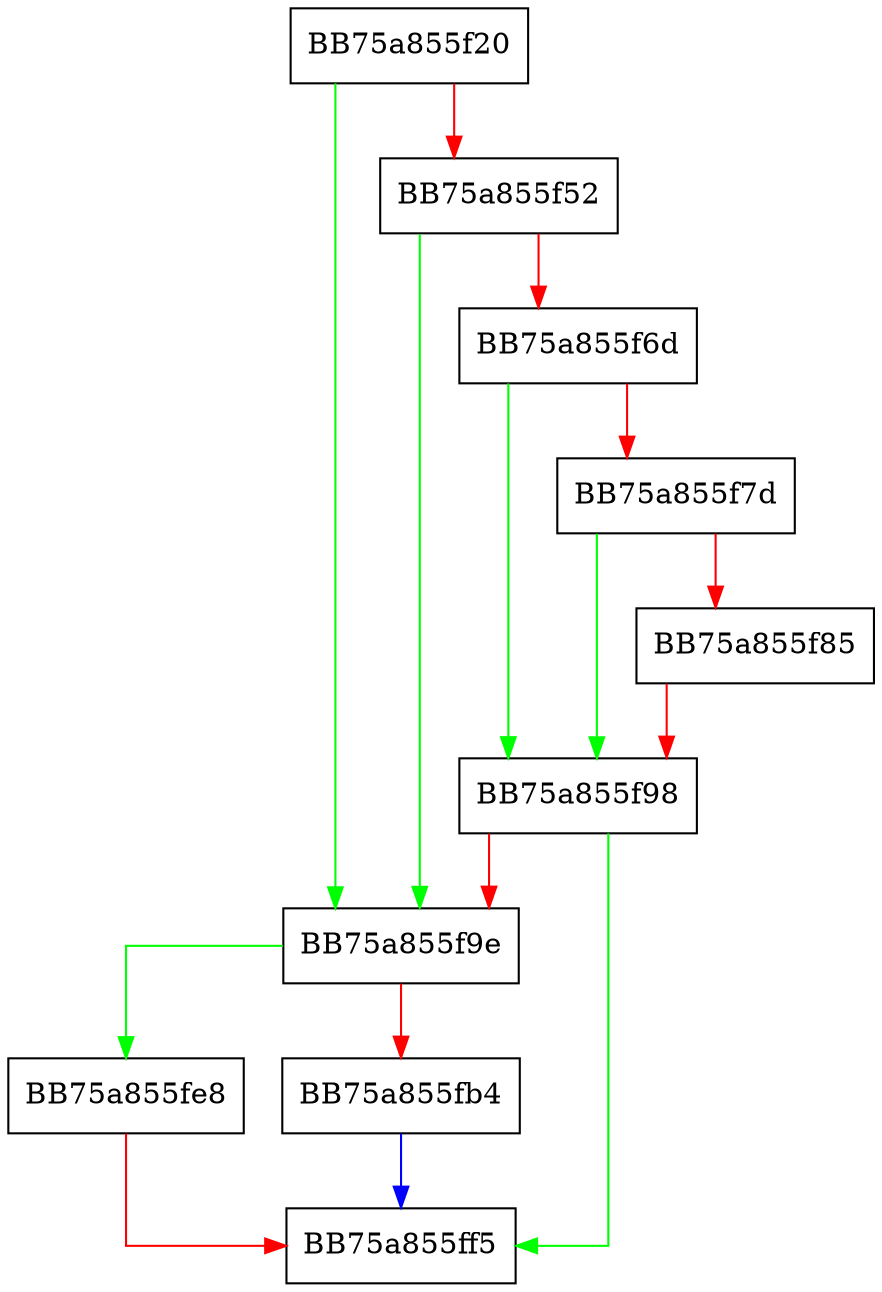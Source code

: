 digraph DropClrNotification {
  node [shape="box"];
  graph [splines=ortho];
  BB75a855f20 -> BB75a855f9e [color="green"];
  BB75a855f20 -> BB75a855f52 [color="red"];
  BB75a855f52 -> BB75a855f9e [color="green"];
  BB75a855f52 -> BB75a855f6d [color="red"];
  BB75a855f6d -> BB75a855f98 [color="green"];
  BB75a855f6d -> BB75a855f7d [color="red"];
  BB75a855f7d -> BB75a855f98 [color="green"];
  BB75a855f7d -> BB75a855f85 [color="red"];
  BB75a855f85 -> BB75a855f98 [color="red"];
  BB75a855f98 -> BB75a855ff5 [color="green"];
  BB75a855f98 -> BB75a855f9e [color="red"];
  BB75a855f9e -> BB75a855fe8 [color="green"];
  BB75a855f9e -> BB75a855fb4 [color="red"];
  BB75a855fb4 -> BB75a855ff5 [color="blue"];
  BB75a855fe8 -> BB75a855ff5 [color="red"];
}